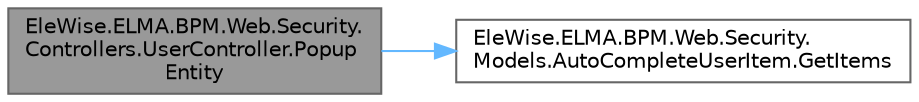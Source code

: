 digraph "EleWise.ELMA.BPM.Web.Security.Controllers.UserController.PopupEntity"
{
 // LATEX_PDF_SIZE
  bgcolor="transparent";
  edge [fontname=Helvetica,fontsize=10,labelfontname=Helvetica,labelfontsize=10];
  node [fontname=Helvetica,fontsize=10,shape=box,height=0.2,width=0.4];
  rankdir="LR";
  Node1 [id="Node000001",label="EleWise.ELMA.BPM.Web.Security.\lControllers.UserController.Popup\lEntity",height=0.2,width=0.4,color="gray40", fillcolor="grey60", style="filled", fontcolor="black",tooltip="Попап выбора значений сущности"];
  Node1 -> Node2 [id="edge1_Node000001_Node000002",color="steelblue1",style="solid",tooltip=" "];
  Node2 [id="Node000002",label="EleWise.ELMA.BPM.Web.Security.\lModels.AutoCompleteUserItem.GetItems",height=0.2,width=0.4,color="grey40", fillcolor="white", style="filled",URL="$class_ele_wise_1_1_e_l_m_a_1_1_b_p_m_1_1_web_1_1_security_1_1_models_1_1_auto_complete_user_item.html#a1b292d86b990128dbf52ca91af6c6c86",tooltip=" "];
}
